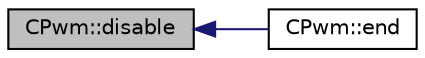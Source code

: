 digraph "CPwm::disable"
{
  edge [fontname="Helvetica",fontsize="10",labelfontname="Helvetica",labelfontsize="10"];
  node [fontname="Helvetica",fontsize="10",shape=record];
  rankdir="LR";
  Node1 [label="CPwm::disable",height=0.2,width=0.4,color="black", fillcolor="grey75", style="filled" fontcolor="black"];
  Node1 -> Node2 [dir="back",color="midnightblue",fontsize="10",style="solid",fontname="Helvetica"];
  Node2 [label="CPwm::end",height=0.2,width=0.4,color="black", fillcolor="white", style="filled",URL="$d1/d9f/class_c_pwm.html#aea8cdf467fe4d3e1b3c1547dbfbce4ce"];
}
